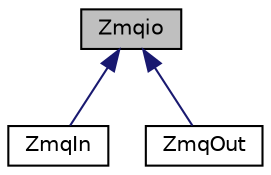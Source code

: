 digraph "Zmqio"
{
  edge [fontname="Helvetica",fontsize="10",labelfontname="Helvetica",labelfontsize="10"];
  node [fontname="Helvetica",fontsize="10",shape=record];
  Node1 [label="Zmqio",height=0.2,width=0.4,color="black", fillcolor="grey75", style="filled", fontcolor="black"];
  Node1 -> Node2 [dir="back",color="midnightblue",fontsize="10",style="solid",fontname="Helvetica"];
  Node2 [label="ZmqIn",height=0.2,width=0.4,color="black", fillcolor="white", style="filled",URL="$classZmqIn.html",tooltip="An Inbound ZMQ Manager. "];
  Node1 -> Node3 [dir="back",color="midnightblue",fontsize="10",style="solid",fontname="Helvetica"];
  Node3 [label="ZmqOut",height=0.2,width=0.4,color="black", fillcolor="white", style="filled",URL="$classZmqOut.html",tooltip="An Outbound ZMQ Manager. "];
}
